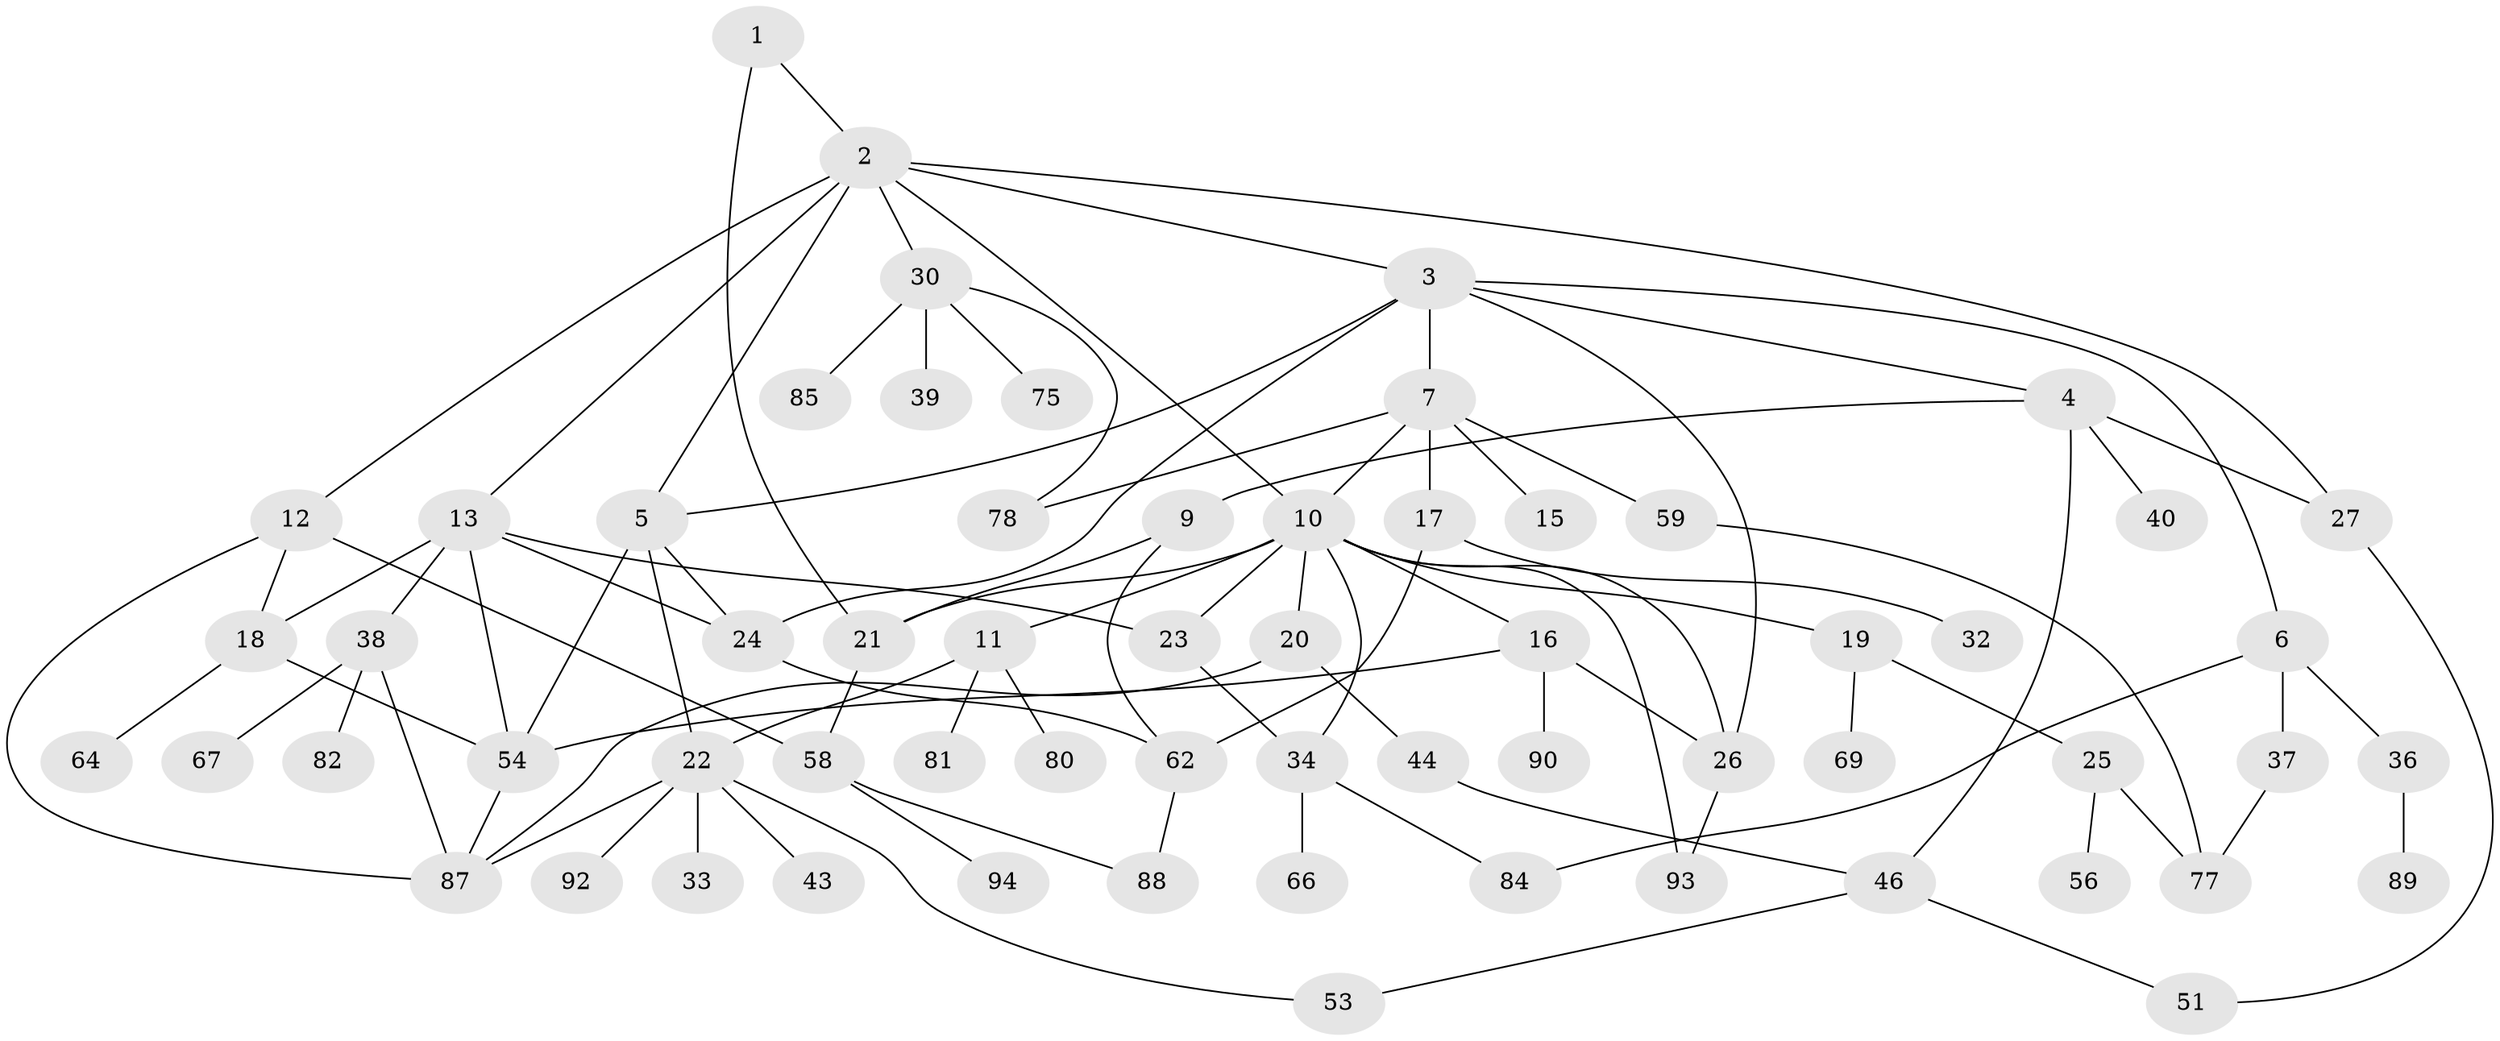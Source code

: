 // Generated by graph-tools (version 1.1) at 2025/23/03/03/25 07:23:30]
// undirected, 63 vertices, 94 edges
graph export_dot {
graph [start="1"]
  node [color=gray90,style=filled];
  1;
  2 [super="+8"];
  3 [super="+83"];
  4;
  5 [super="+74"];
  6 [super="+28"];
  7 [super="+41"];
  9 [super="+79"];
  10 [super="+14"];
  11 [super="+42"];
  12 [super="+35"];
  13 [super="+57"];
  15 [super="+60"];
  16 [super="+29"];
  17 [super="+50"];
  18 [super="+47"];
  19 [super="+48"];
  20;
  21 [super="+55"];
  22 [super="+31"];
  23;
  24;
  25 [super="+49"];
  26 [super="+73"];
  27 [super="+45"];
  30 [super="+52"];
  32;
  33 [super="+91"];
  34 [super="+61"];
  36 [super="+86"];
  37;
  38 [super="+72"];
  39;
  40 [super="+71"];
  43;
  44 [super="+63"];
  46 [super="+76"];
  51;
  53;
  54 [super="+97"];
  56;
  58 [super="+68"];
  59;
  62 [super="+65"];
  64;
  66 [super="+70"];
  67;
  69;
  75;
  77 [super="+95"];
  78;
  80;
  81;
  82;
  84;
  85;
  87 [super="+96"];
  88;
  89;
  90;
  92;
  93;
  94;
  1 -- 2;
  1 -- 21;
  2 -- 3;
  2 -- 5;
  2 -- 13;
  2 -- 27;
  2 -- 30;
  2 -- 10;
  2 -- 12;
  3 -- 4;
  3 -- 6;
  3 -- 7;
  3 -- 24;
  3 -- 26;
  3 -- 5;
  4 -- 9;
  4 -- 40;
  4 -- 46;
  4 -- 27;
  5 -- 22;
  5 -- 54;
  5 -- 24;
  6 -- 36;
  6 -- 37;
  6 -- 84;
  7 -- 15;
  7 -- 17 [weight=2];
  7 -- 59;
  7 -- 10;
  7 -- 78;
  9 -- 21;
  9 -- 62;
  10 -- 11;
  10 -- 16;
  10 -- 20;
  10 -- 34;
  10 -- 19;
  10 -- 21;
  10 -- 23;
  10 -- 93;
  10 -- 26;
  11 -- 81;
  11 -- 80;
  11 -- 22;
  12 -- 18;
  12 -- 58;
  12 -- 87;
  13 -- 23;
  13 -- 38 [weight=2];
  13 -- 24;
  13 -- 54;
  13 -- 18;
  16 -- 90;
  16 -- 26;
  16 -- 54;
  17 -- 32;
  17 -- 62;
  18 -- 64;
  18 -- 54;
  19 -- 25;
  19 -- 69;
  20 -- 44;
  20 -- 87;
  21 -- 58;
  22 -- 43;
  22 -- 33;
  22 -- 53;
  22 -- 87;
  22 -- 92;
  23 -- 34;
  24 -- 62;
  25 -- 56;
  25 -- 77;
  26 -- 93;
  27 -- 51;
  30 -- 39;
  30 -- 85;
  30 -- 78;
  30 -- 75;
  34 -- 84;
  34 -- 66;
  36 -- 89;
  37 -- 77;
  38 -- 67;
  38 -- 87;
  38 -- 82;
  44 -- 46;
  46 -- 53;
  46 -- 51;
  54 -- 87;
  58 -- 94;
  58 -- 88;
  59 -- 77;
  62 -- 88;
}
